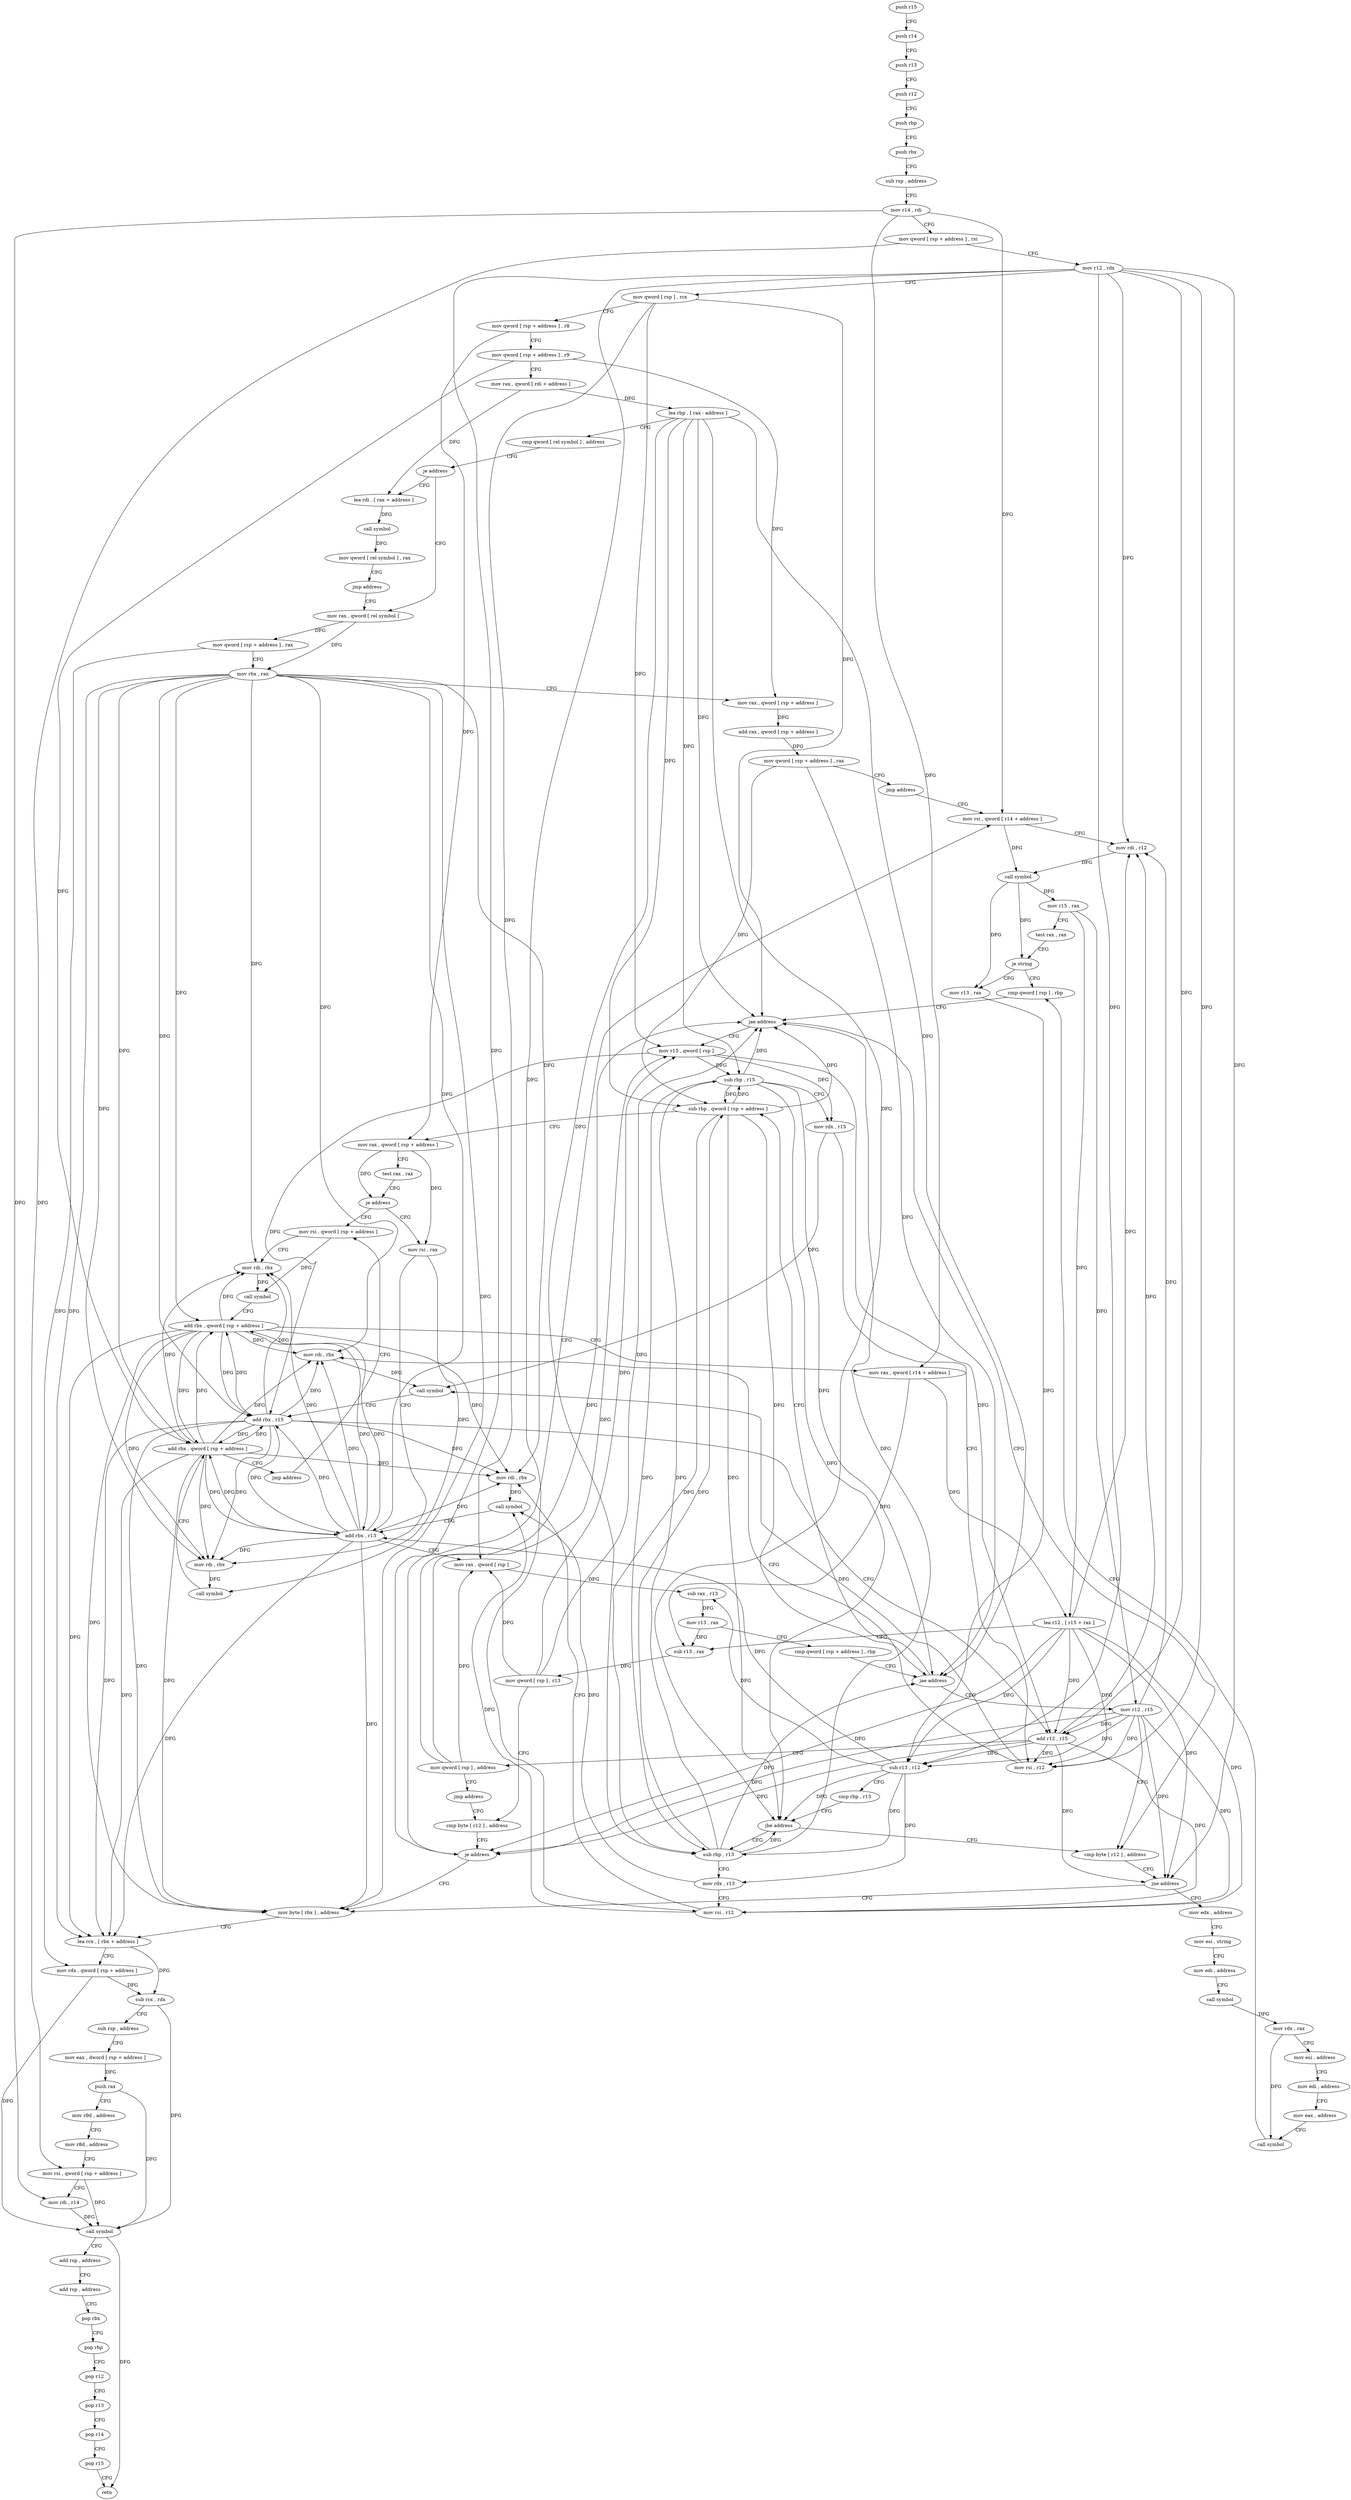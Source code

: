 digraph "func" {
"4256353" [label = "push r15" ]
"4256355" [label = "push r14" ]
"4256357" [label = "push r13" ]
"4256359" [label = "push r12" ]
"4256361" [label = "push rbp" ]
"4256362" [label = "push rbx" ]
"4256363" [label = "sub rsp , address" ]
"4256367" [label = "mov r14 , rdi" ]
"4256370" [label = "mov qword [ rsp + address ] , rsi" ]
"4256375" [label = "mov r12 , rdx" ]
"4256378" [label = "mov qword [ rsp ] , rcx" ]
"4256382" [label = "mov qword [ rsp + address ] , r8" ]
"4256387" [label = "mov qword [ rsp + address ] , r9" ]
"4256392" [label = "mov rax , qword [ rdi + address ]" ]
"4256396" [label = "lea rbp , [ rax - address ]" ]
"4256400" [label = "cmp qword [ rel symbol ] , address" ]
"4256408" [label = "je address" ]
"4256442" [label = "lea rdi , [ rax + address ]" ]
"4256410" [label = "mov rax , qword [ rel symbol ]" ]
"4256446" [label = "call symbol" ]
"4256451" [label = "mov qword [ rel symbol ] , rax" ]
"4256458" [label = "jmp address" ]
"4256417" [label = "mov qword [ rsp + address ] , rax" ]
"4256422" [label = "mov rbx , rax" ]
"4256425" [label = "mov rax , qword [ rsp + address ]" ]
"4256430" [label = "add rax , qword [ rsp + address ]" ]
"4256435" [label = "mov qword [ rsp + address ] , rax" ]
"4256440" [label = "jmp address" ]
"4256500" [label = "mov rsi , qword [ r14 + address ]" ]
"4256504" [label = "mov rdi , r12" ]
"4256507" [label = "call symbol" ]
"4256512" [label = "mov r15 , rax" ]
"4256515" [label = "test rax , rax" ]
"4256518" [label = "je string" ]
"4256732" [label = "cmp qword [ rsp ] , rbp" ]
"4256524" [label = "mov r13 , rax" ]
"4256736" [label = "jae address" ]
"4256611" [label = "cmp byte [ r12 ] , address" ]
"4256738" [label = "mov r15 , qword [ rsp ]" ]
"4256527" [label = "sub r13 , r12" ]
"4256530" [label = "cmp rbp , r13" ]
"4256533" [label = "jbe address" ]
"4256535" [label = "sub rbp , r13" ]
"4256616" [label = "jne address" ]
"4256689" [label = "mov edx , address" ]
"4256618" [label = "mov byte [ rbx ] , address" ]
"4256742" [label = "sub rbp , r15" ]
"4256745" [label = "mov rdx , r15" ]
"4256748" [label = "mov rsi , r12" ]
"4256751" [label = "mov rdi , rbx" ]
"4256754" [label = "call symbol" ]
"4256759" [label = "add rbx , r15" ]
"4256762" [label = "add r12 , r15" ]
"4256765" [label = "mov qword [ rsp ] , address" ]
"4256773" [label = "jmp address" ]
"4256493" [label = "cmp byte [ r12 ] , address" ]
"4256538" [label = "mov rdx , r13" ]
"4256541" [label = "mov rsi , r12" ]
"4256544" [label = "mov rdi , rbx" ]
"4256547" [label = "call symbol" ]
"4256552" [label = "add rbx , r13" ]
"4256555" [label = "mov rax , qword [ rsp ]" ]
"4256559" [label = "sub rax , r13" ]
"4256562" [label = "mov r13 , rax" ]
"4256565" [label = "cmp qword [ rsp + address ] , rbp" ]
"4256570" [label = "jae address" ]
"4256608" [label = "mov r12 , r15" ]
"4256572" [label = "sub rbp , qword [ rsp + address ]" ]
"4256694" [label = "mov esi , string" ]
"4256699" [label = "mov edi , address" ]
"4256704" [label = "call symbol" ]
"4256709" [label = "mov rdx , rax" ]
"4256712" [label = "mov esi , address" ]
"4256717" [label = "mov edi , address" ]
"4256722" [label = "mov eax , address" ]
"4256727" [label = "call symbol" ]
"4256621" [label = "lea rcx , [ rbx + address ]" ]
"4256625" [label = "mov rdx , qword [ rsp + address ]" ]
"4256630" [label = "sub rcx , rdx" ]
"4256633" [label = "sub rsp , address" ]
"4256637" [label = "mov eax , dword [ rsp + address ]" ]
"4256644" [label = "push rax" ]
"4256645" [label = "mov r9d , address" ]
"4256651" [label = "mov r8d , address" ]
"4256657" [label = "mov rsi , qword [ rsp + address ]" ]
"4256662" [label = "mov rdi , r14" ]
"4256665" [label = "call symbol" ]
"4256670" [label = "add rsp , address" ]
"4256674" [label = "add rsp , address" ]
"4256678" [label = "pop rbx" ]
"4256679" [label = "pop rbp" ]
"4256680" [label = "pop r12" ]
"4256682" [label = "pop r13" ]
"4256684" [label = "pop r14" ]
"4256686" [label = "pop r15" ]
"4256688" [label = "retn" ]
"4256498" [label = "je address" ]
"4256577" [label = "mov rax , qword [ rsp + address ]" ]
"4256582" [label = "test rax , rax" ]
"4256585" [label = "je address" ]
"4256460" [label = "mov rsi , qword [ rsp + address ]" ]
"4256587" [label = "mov rsi , rax" ]
"4256465" [label = "mov rdi , rbx" ]
"4256468" [label = "call symbol" ]
"4256473" [label = "add rbx , qword [ rsp + address ]" ]
"4256478" [label = "mov rax , qword [ r14 + address ]" ]
"4256482" [label = "lea r12 , [ r15 + rax ]" ]
"4256486" [label = "sub r13 , rax" ]
"4256489" [label = "mov qword [ rsp ] , r13" ]
"4256590" [label = "mov rdi , rbx" ]
"4256593" [label = "call symbol" ]
"4256598" [label = "add rbx , qword [ rsp + address ]" ]
"4256603" [label = "jmp address" ]
"4256353" -> "4256355" [ label = "CFG" ]
"4256355" -> "4256357" [ label = "CFG" ]
"4256357" -> "4256359" [ label = "CFG" ]
"4256359" -> "4256361" [ label = "CFG" ]
"4256361" -> "4256362" [ label = "CFG" ]
"4256362" -> "4256363" [ label = "CFG" ]
"4256363" -> "4256367" [ label = "CFG" ]
"4256367" -> "4256370" [ label = "CFG" ]
"4256367" -> "4256500" [ label = "DFG" ]
"4256367" -> "4256662" [ label = "DFG" ]
"4256367" -> "4256478" [ label = "DFG" ]
"4256370" -> "4256375" [ label = "CFG" ]
"4256370" -> "4256657" [ label = "DFG" ]
"4256375" -> "4256378" [ label = "CFG" ]
"4256375" -> "4256504" [ label = "DFG" ]
"4256375" -> "4256527" [ label = "DFG" ]
"4256375" -> "4256616" [ label = "DFG" ]
"4256375" -> "4256748" [ label = "DFG" ]
"4256375" -> "4256762" [ label = "DFG" ]
"4256375" -> "4256541" [ label = "DFG" ]
"4256375" -> "4256498" [ label = "DFG" ]
"4256378" -> "4256382" [ label = "CFG" ]
"4256378" -> "4256736" [ label = "DFG" ]
"4256378" -> "4256738" [ label = "DFG" ]
"4256378" -> "4256555" [ label = "DFG" ]
"4256382" -> "4256387" [ label = "CFG" ]
"4256382" -> "4256577" [ label = "DFG" ]
"4256387" -> "4256392" [ label = "CFG" ]
"4256387" -> "4256425" [ label = "DFG" ]
"4256387" -> "4256598" [ label = "DFG" ]
"4256392" -> "4256396" [ label = "DFG" ]
"4256392" -> "4256442" [ label = "DFG" ]
"4256396" -> "4256400" [ label = "CFG" ]
"4256396" -> "4256736" [ label = "DFG" ]
"4256396" -> "4256533" [ label = "DFG" ]
"4256396" -> "4256742" [ label = "DFG" ]
"4256396" -> "4256535" [ label = "DFG" ]
"4256396" -> "4256570" [ label = "DFG" ]
"4256396" -> "4256572" [ label = "DFG" ]
"4256400" -> "4256408" [ label = "CFG" ]
"4256408" -> "4256442" [ label = "CFG" ]
"4256408" -> "4256410" [ label = "CFG" ]
"4256442" -> "4256446" [ label = "DFG" ]
"4256410" -> "4256417" [ label = "DFG" ]
"4256410" -> "4256422" [ label = "DFG" ]
"4256446" -> "4256451" [ label = "DFG" ]
"4256451" -> "4256458" [ label = "CFG" ]
"4256458" -> "4256410" [ label = "CFG" ]
"4256417" -> "4256422" [ label = "CFG" ]
"4256417" -> "4256625" [ label = "DFG" ]
"4256422" -> "4256425" [ label = "CFG" ]
"4256422" -> "4256751" [ label = "DFG" ]
"4256422" -> "4256759" [ label = "DFG" ]
"4256422" -> "4256544" [ label = "DFG" ]
"4256422" -> "4256552" [ label = "DFG" ]
"4256422" -> "4256618" [ label = "DFG" ]
"4256422" -> "4256621" [ label = "DFG" ]
"4256422" -> "4256465" [ label = "DFG" ]
"4256422" -> "4256473" [ label = "DFG" ]
"4256422" -> "4256590" [ label = "DFG" ]
"4256422" -> "4256598" [ label = "DFG" ]
"4256425" -> "4256430" [ label = "DFG" ]
"4256430" -> "4256435" [ label = "DFG" ]
"4256435" -> "4256440" [ label = "CFG" ]
"4256435" -> "4256570" [ label = "DFG" ]
"4256435" -> "4256572" [ label = "DFG" ]
"4256440" -> "4256500" [ label = "CFG" ]
"4256500" -> "4256504" [ label = "CFG" ]
"4256500" -> "4256507" [ label = "DFG" ]
"4256504" -> "4256507" [ label = "DFG" ]
"4256507" -> "4256512" [ label = "DFG" ]
"4256507" -> "4256518" [ label = "DFG" ]
"4256507" -> "4256524" [ label = "DFG" ]
"4256512" -> "4256515" [ label = "CFG" ]
"4256512" -> "4256608" [ label = "DFG" ]
"4256512" -> "4256482" [ label = "DFG" ]
"4256515" -> "4256518" [ label = "CFG" ]
"4256518" -> "4256732" [ label = "CFG" ]
"4256518" -> "4256524" [ label = "CFG" ]
"4256732" -> "4256736" [ label = "CFG" ]
"4256524" -> "4256527" [ label = "DFG" ]
"4256736" -> "4256611" [ label = "CFG" ]
"4256736" -> "4256738" [ label = "CFG" ]
"4256611" -> "4256616" [ label = "CFG" ]
"4256738" -> "4256742" [ label = "DFG" ]
"4256738" -> "4256745" [ label = "DFG" ]
"4256738" -> "4256759" [ label = "DFG" ]
"4256738" -> "4256762" [ label = "DFG" ]
"4256527" -> "4256530" [ label = "CFG" ]
"4256527" -> "4256533" [ label = "DFG" ]
"4256527" -> "4256535" [ label = "DFG" ]
"4256527" -> "4256538" [ label = "DFG" ]
"4256527" -> "4256552" [ label = "DFG" ]
"4256527" -> "4256559" [ label = "DFG" ]
"4256530" -> "4256533" [ label = "CFG" ]
"4256533" -> "4256611" [ label = "CFG" ]
"4256533" -> "4256535" [ label = "CFG" ]
"4256535" -> "4256538" [ label = "CFG" ]
"4256535" -> "4256736" [ label = "DFG" ]
"4256535" -> "4256533" [ label = "DFG" ]
"4256535" -> "4256742" [ label = "DFG" ]
"4256535" -> "4256570" [ label = "DFG" ]
"4256535" -> "4256572" [ label = "DFG" ]
"4256616" -> "4256689" [ label = "CFG" ]
"4256616" -> "4256618" [ label = "CFG" ]
"4256689" -> "4256694" [ label = "CFG" ]
"4256618" -> "4256621" [ label = "CFG" ]
"4256742" -> "4256745" [ label = "CFG" ]
"4256742" -> "4256736" [ label = "DFG" ]
"4256742" -> "4256533" [ label = "DFG" ]
"4256742" -> "4256535" [ label = "DFG" ]
"4256742" -> "4256570" [ label = "DFG" ]
"4256742" -> "4256572" [ label = "DFG" ]
"4256745" -> "4256748" [ label = "CFG" ]
"4256745" -> "4256754" [ label = "DFG" ]
"4256748" -> "4256751" [ label = "CFG" ]
"4256748" -> "4256754" [ label = "DFG" ]
"4256751" -> "4256754" [ label = "DFG" ]
"4256754" -> "4256759" [ label = "CFG" ]
"4256759" -> "4256762" [ label = "CFG" ]
"4256759" -> "4256751" [ label = "DFG" ]
"4256759" -> "4256544" [ label = "DFG" ]
"4256759" -> "4256552" [ label = "DFG" ]
"4256759" -> "4256618" [ label = "DFG" ]
"4256759" -> "4256621" [ label = "DFG" ]
"4256759" -> "4256465" [ label = "DFG" ]
"4256759" -> "4256473" [ label = "DFG" ]
"4256759" -> "4256590" [ label = "DFG" ]
"4256759" -> "4256598" [ label = "DFG" ]
"4256762" -> "4256765" [ label = "CFG" ]
"4256762" -> "4256504" [ label = "DFG" ]
"4256762" -> "4256527" [ label = "DFG" ]
"4256762" -> "4256616" [ label = "DFG" ]
"4256762" -> "4256748" [ label = "DFG" ]
"4256762" -> "4256541" [ label = "DFG" ]
"4256762" -> "4256498" [ label = "DFG" ]
"4256765" -> "4256773" [ label = "CFG" ]
"4256765" -> "4256738" [ label = "DFG" ]
"4256765" -> "4256736" [ label = "DFG" ]
"4256765" -> "4256555" [ label = "DFG" ]
"4256773" -> "4256493" [ label = "CFG" ]
"4256493" -> "4256498" [ label = "CFG" ]
"4256538" -> "4256541" [ label = "CFG" ]
"4256538" -> "4256547" [ label = "DFG" ]
"4256541" -> "4256544" [ label = "CFG" ]
"4256541" -> "4256547" [ label = "DFG" ]
"4256544" -> "4256547" [ label = "DFG" ]
"4256547" -> "4256552" [ label = "CFG" ]
"4256552" -> "4256555" [ label = "CFG" ]
"4256552" -> "4256751" [ label = "DFG" ]
"4256552" -> "4256544" [ label = "DFG" ]
"4256552" -> "4256759" [ label = "DFG" ]
"4256552" -> "4256618" [ label = "DFG" ]
"4256552" -> "4256621" [ label = "DFG" ]
"4256552" -> "4256465" [ label = "DFG" ]
"4256552" -> "4256473" [ label = "DFG" ]
"4256552" -> "4256590" [ label = "DFG" ]
"4256552" -> "4256598" [ label = "DFG" ]
"4256555" -> "4256559" [ label = "DFG" ]
"4256559" -> "4256562" [ label = "DFG" ]
"4256562" -> "4256565" [ label = "CFG" ]
"4256562" -> "4256486" [ label = "DFG" ]
"4256565" -> "4256570" [ label = "CFG" ]
"4256570" -> "4256608" [ label = "CFG" ]
"4256570" -> "4256572" [ label = "CFG" ]
"4256608" -> "4256611" [ label = "CFG" ]
"4256608" -> "4256504" [ label = "DFG" ]
"4256608" -> "4256527" [ label = "DFG" ]
"4256608" -> "4256616" [ label = "DFG" ]
"4256608" -> "4256748" [ label = "DFG" ]
"4256608" -> "4256541" [ label = "DFG" ]
"4256608" -> "4256498" [ label = "DFG" ]
"4256608" -> "4256762" [ label = "DFG" ]
"4256572" -> "4256577" [ label = "CFG" ]
"4256572" -> "4256736" [ label = "DFG" ]
"4256572" -> "4256570" [ label = "DFG" ]
"4256572" -> "4256533" [ label = "DFG" ]
"4256572" -> "4256742" [ label = "DFG" ]
"4256572" -> "4256535" [ label = "DFG" ]
"4256694" -> "4256699" [ label = "CFG" ]
"4256699" -> "4256704" [ label = "CFG" ]
"4256704" -> "4256709" [ label = "DFG" ]
"4256709" -> "4256712" [ label = "CFG" ]
"4256709" -> "4256727" [ label = "DFG" ]
"4256712" -> "4256717" [ label = "CFG" ]
"4256717" -> "4256722" [ label = "CFG" ]
"4256722" -> "4256727" [ label = "CFG" ]
"4256727" -> "4256732" [ label = "CFG" ]
"4256621" -> "4256625" [ label = "CFG" ]
"4256621" -> "4256630" [ label = "DFG" ]
"4256625" -> "4256630" [ label = "DFG" ]
"4256625" -> "4256665" [ label = "DFG" ]
"4256630" -> "4256633" [ label = "CFG" ]
"4256630" -> "4256665" [ label = "DFG" ]
"4256633" -> "4256637" [ label = "CFG" ]
"4256637" -> "4256644" [ label = "DFG" ]
"4256644" -> "4256645" [ label = "CFG" ]
"4256644" -> "4256665" [ label = "DFG" ]
"4256645" -> "4256651" [ label = "CFG" ]
"4256651" -> "4256657" [ label = "CFG" ]
"4256657" -> "4256662" [ label = "CFG" ]
"4256657" -> "4256665" [ label = "DFG" ]
"4256662" -> "4256665" [ label = "DFG" ]
"4256665" -> "4256670" [ label = "CFG" ]
"4256665" -> "4256688" [ label = "DFG" ]
"4256670" -> "4256674" [ label = "CFG" ]
"4256674" -> "4256678" [ label = "CFG" ]
"4256678" -> "4256679" [ label = "CFG" ]
"4256679" -> "4256680" [ label = "CFG" ]
"4256680" -> "4256682" [ label = "CFG" ]
"4256682" -> "4256684" [ label = "CFG" ]
"4256684" -> "4256686" [ label = "CFG" ]
"4256686" -> "4256688" [ label = "CFG" ]
"4256498" -> "4256618" [ label = "CFG" ]
"4256498" -> "4256500" [ label = "CFG" ]
"4256577" -> "4256582" [ label = "CFG" ]
"4256577" -> "4256585" [ label = "DFG" ]
"4256577" -> "4256587" [ label = "DFG" ]
"4256582" -> "4256585" [ label = "CFG" ]
"4256585" -> "4256460" [ label = "CFG" ]
"4256585" -> "4256587" [ label = "CFG" ]
"4256460" -> "4256465" [ label = "CFG" ]
"4256460" -> "4256468" [ label = "DFG" ]
"4256587" -> "4256590" [ label = "CFG" ]
"4256587" -> "4256593" [ label = "DFG" ]
"4256465" -> "4256468" [ label = "DFG" ]
"4256468" -> "4256473" [ label = "CFG" ]
"4256473" -> "4256478" [ label = "CFG" ]
"4256473" -> "4256751" [ label = "DFG" ]
"4256473" -> "4256544" [ label = "DFG" ]
"4256473" -> "4256618" [ label = "DFG" ]
"4256473" -> "4256621" [ label = "DFG" ]
"4256473" -> "4256465" [ label = "DFG" ]
"4256473" -> "4256759" [ label = "DFG" ]
"4256473" -> "4256552" [ label = "DFG" ]
"4256473" -> "4256590" [ label = "DFG" ]
"4256473" -> "4256598" [ label = "DFG" ]
"4256478" -> "4256482" [ label = "DFG" ]
"4256478" -> "4256486" [ label = "DFG" ]
"4256482" -> "4256486" [ label = "CFG" ]
"4256482" -> "4256504" [ label = "DFG" ]
"4256482" -> "4256527" [ label = "DFG" ]
"4256482" -> "4256616" [ label = "DFG" ]
"4256482" -> "4256748" [ label = "DFG" ]
"4256482" -> "4256541" [ label = "DFG" ]
"4256482" -> "4256498" [ label = "DFG" ]
"4256482" -> "4256762" [ label = "DFG" ]
"4256486" -> "4256489" [ label = "DFG" ]
"4256489" -> "4256493" [ label = "CFG" ]
"4256489" -> "4256738" [ label = "DFG" ]
"4256489" -> "4256555" [ label = "DFG" ]
"4256489" -> "4256736" [ label = "DFG" ]
"4256590" -> "4256593" [ label = "DFG" ]
"4256593" -> "4256598" [ label = "CFG" ]
"4256598" -> "4256603" [ label = "CFG" ]
"4256598" -> "4256751" [ label = "DFG" ]
"4256598" -> "4256544" [ label = "DFG" ]
"4256598" -> "4256618" [ label = "DFG" ]
"4256598" -> "4256621" [ label = "DFG" ]
"4256598" -> "4256465" [ label = "DFG" ]
"4256598" -> "4256590" [ label = "DFG" ]
"4256598" -> "4256759" [ label = "DFG" ]
"4256598" -> "4256552" [ label = "DFG" ]
"4256598" -> "4256473" [ label = "DFG" ]
"4256603" -> "4256460" [ label = "CFG" ]
}
